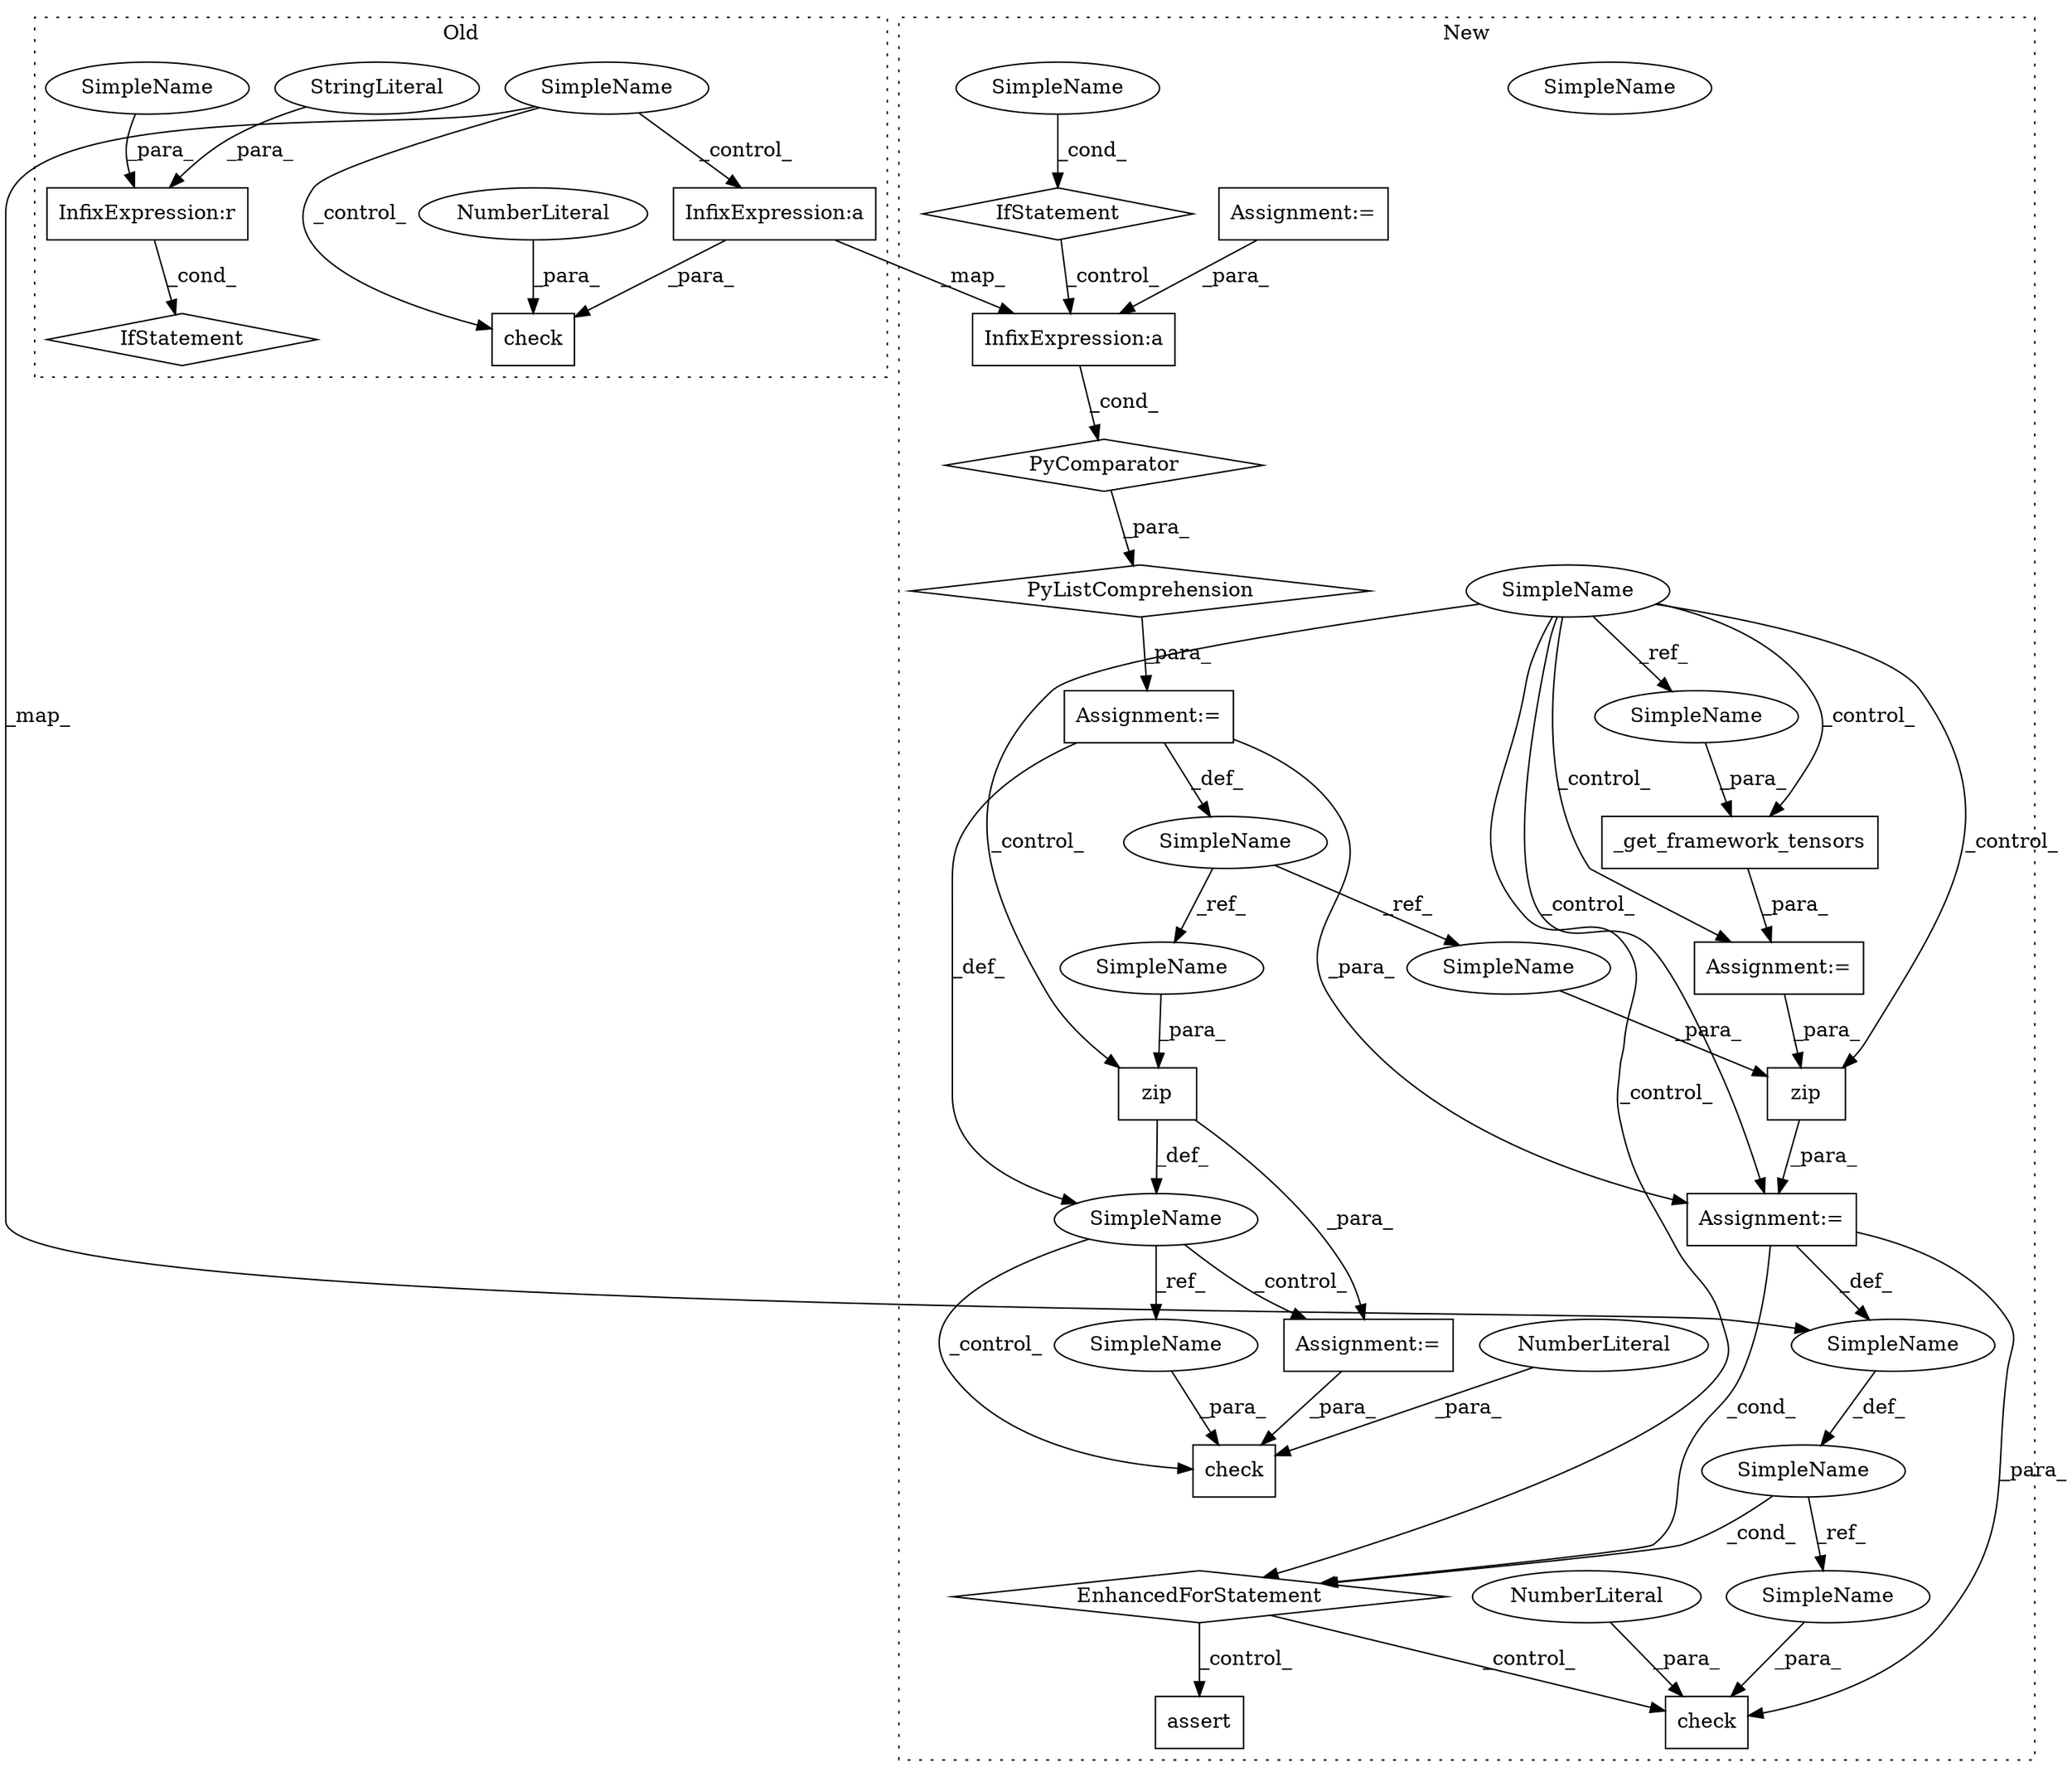 digraph G {
subgraph cluster0 {
1 [label="IfStatement" a="25" s="3018" l="3" shape="diamond"];
3 [label="InfixExpression:r" a="27" s="3008" l="4" shape="box"];
7 [label="StringLiteral" a="45" s="3012" l="5" shape="ellipse"];
15 [label="check" a="32" s="3209,3245" l="6,1" shape="box"];
16 [label="NumberLiteral" a="34" s="3244" l="1" shape="ellipse"];
21 [label="InfixExpression:a" a="27" s="3222" l="3" shape="box"];
23 [label="SimpleName" a="42" s="3163" l="1" shape="ellipse"];
36 [label="SimpleName" a="42" s="3006" l="2" shape="ellipse"];
label = "Old";
style="dotted";
}
subgraph cluster1 {
2 [label="check" a="32" s="4714,4727" l="6,1" shape="box"];
4 [label="NumberLiteral" a="34" s="4726" l="1" shape="ellipse"];
5 [label="Assignment:=" a="7" s="4689" l="1" shape="box"];
6 [label="SimpleName" a="42" s="4439" l="2" shape="ellipse"];
8 [label="assert" a="6" s="4946" l="7" shape="box"];
9 [label="zip" a="32" s="4879,4905" l="4,1" shape="box"];
10 [label="SimpleName" a="42" s="4875" l="1" shape="ellipse"];
11 [label="EnhancedForStatement" a="70" s="4800,4906" l="69,2" shape="diamond"];
12 [label="zip" a="32" s="4658,4673" l="4,1" shape="box"];
13 [label="SimpleName" a="42" s="4654" l="1" shape="ellipse"];
14 [label="SimpleName" a="42" s="4201" l="8" shape="ellipse"];
17 [label="check" a="32" s="5006,5019" l="6,1" shape="box"];
18 [label="NumberLiteral" a="34" s="5018" l="1" shape="ellipse"];
19 [label="PyListComprehension" a="109" s="4221" l="116" shape="diamond"];
20 [label="PyComparator" a="113" s="4311" l="18" shape="diamond"];
22 [label="InfixExpression:a" a="27" s="4225" l="3" shape="box"];
24 [label="SimpleName" a="42" s="4861" l="1" shape="ellipse"];
25 [label="IfStatement" a="25" s="4311" l="18" shape="diamond"];
26 [label="SimpleName" a="42" s="4324" l="5" shape="ellipse"];
27 [label="Assignment:=" a="7" s="4148" l="1" shape="box"];
28 [label="Assignment:=" a="7" s="4800,4906" l="69,2" shape="box"];
29 [label="Assignment:=" a="7" s="4209" l="12" shape="box"];
30 [label="Assignment:=" a="7" s="4757" l="1" shape="box"];
31 [label="_get_framework_tensors" a="32" s="4763,4791" l="23,1" shape="box"];
32 [label="SimpleName" a="42" s="5016" l="1" shape="ellipse"];
33 [label="SimpleName" a="42" s="4324" l="5" shape="ellipse"];
34 [label="SimpleName" a="42" s="4789" l="2" shape="ellipse"];
35 [label="SimpleName" a="42" s="4724" l="1" shape="ellipse"];
37 [label="SimpleName" a="42" s="4665" l="8" shape="ellipse"];
38 [label="SimpleName" a="42" s="4897" l="8" shape="ellipse"];
label = "New";
style="dotted";
}
3 -> 1 [label="_cond_"];
4 -> 2 [label="_para_"];
5 -> 2 [label="_para_"];
6 -> 12 [label="_control_"];
6 -> 31 [label="_control_"];
6 -> 34 [label="_ref_"];
6 -> 30 [label="_control_"];
6 -> 28 [label="_control_"];
6 -> 9 [label="_control_"];
6 -> 11 [label="_control_"];
7 -> 3 [label="_para_"];
9 -> 28 [label="_para_"];
10 -> 32 [label="_ref_"];
10 -> 11 [label="_cond_"];
11 -> 17 [label="_control_"];
11 -> 8 [label="_control_"];
12 -> 13 [label="_def_"];
12 -> 5 [label="_para_"];
13 -> 5 [label="_control_"];
13 -> 2 [label="_control_"];
13 -> 35 [label="_ref_"];
14 -> 38 [label="_ref_"];
14 -> 37 [label="_ref_"];
16 -> 15 [label="_para_"];
18 -> 17 [label="_para_"];
19 -> 29 [label="_para_"];
20 -> 19 [label="_para_"];
21 -> 22 [label="_map_"];
21 -> 15 [label="_para_"];
22 -> 20 [label="_cond_"];
23 -> 15 [label="_control_"];
23 -> 21 [label="_control_"];
23 -> 24 [label="_map_"];
24 -> 10 [label="_def_"];
25 -> 22 [label="_control_"];
27 -> 22 [label="_para_"];
28 -> 11 [label="_cond_"];
28 -> 17 [label="_para_"];
28 -> 24 [label="_def_"];
29 -> 13 [label="_def_"];
29 -> 28 [label="_para_"];
29 -> 14 [label="_def_"];
30 -> 9 [label="_para_"];
31 -> 30 [label="_para_"];
32 -> 17 [label="_para_"];
33 -> 25 [label="_cond_"];
34 -> 31 [label="_para_"];
35 -> 2 [label="_para_"];
36 -> 3 [label="_para_"];
37 -> 12 [label="_para_"];
38 -> 9 [label="_para_"];
}